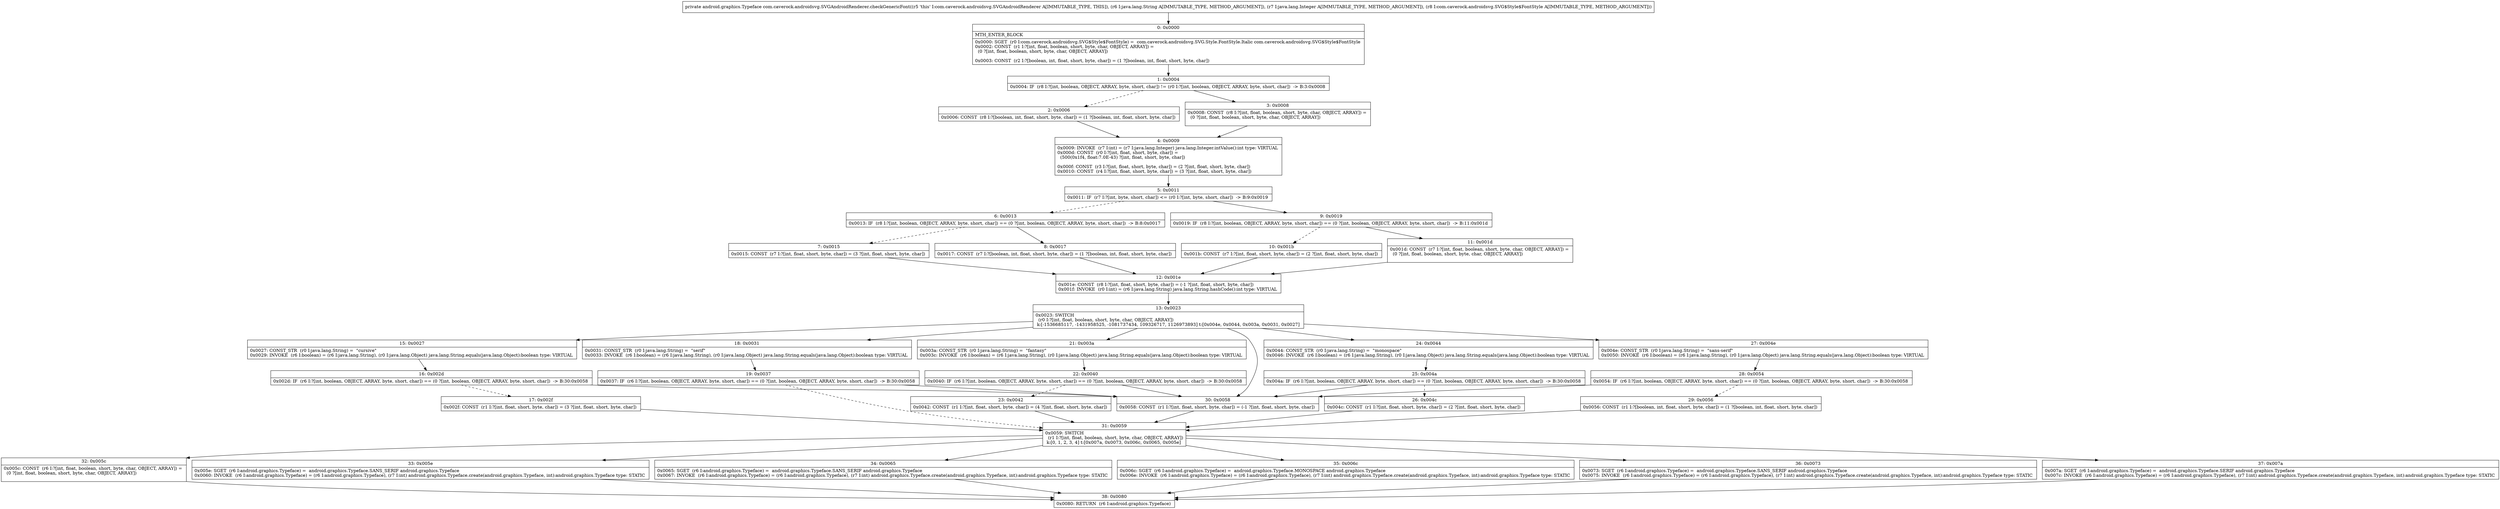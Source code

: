 digraph "CFG forcom.caverock.androidsvg.SVGAndroidRenderer.checkGenericFont(Ljava\/lang\/String;Ljava\/lang\/Integer;Lcom\/caverock\/androidsvg\/SVG$Style$FontStyle;)Landroid\/graphics\/Typeface;" {
Node_0 [shape=record,label="{0\:\ 0x0000|MTH_ENTER_BLOCK\l|0x0000: SGET  (r0 I:com.caverock.androidsvg.SVG$Style$FontStyle) =  com.caverock.androidsvg.SVG.Style.FontStyle.Italic com.caverock.androidsvg.SVG$Style$FontStyle \l0x0002: CONST  (r1 I:?[int, float, boolean, short, byte, char, OBJECT, ARRAY]) = \l  (0 ?[int, float, boolean, short, byte, char, OBJECT, ARRAY])\l \l0x0003: CONST  (r2 I:?[boolean, int, float, short, byte, char]) = (1 ?[boolean, int, float, short, byte, char]) \l}"];
Node_1 [shape=record,label="{1\:\ 0x0004|0x0004: IF  (r8 I:?[int, boolean, OBJECT, ARRAY, byte, short, char]) != (r0 I:?[int, boolean, OBJECT, ARRAY, byte, short, char])  \-\> B:3:0x0008 \l}"];
Node_2 [shape=record,label="{2\:\ 0x0006|0x0006: CONST  (r8 I:?[boolean, int, float, short, byte, char]) = (1 ?[boolean, int, float, short, byte, char]) \l}"];
Node_3 [shape=record,label="{3\:\ 0x0008|0x0008: CONST  (r8 I:?[int, float, boolean, short, byte, char, OBJECT, ARRAY]) = \l  (0 ?[int, float, boolean, short, byte, char, OBJECT, ARRAY])\l \l}"];
Node_4 [shape=record,label="{4\:\ 0x0009|0x0009: INVOKE  (r7 I:int) = (r7 I:java.lang.Integer) java.lang.Integer.intValue():int type: VIRTUAL \l0x000d: CONST  (r0 I:?[int, float, short, byte, char]) = \l  (500(0x1f4, float:7.0E\-43) ?[int, float, short, byte, char])\l \l0x000f: CONST  (r3 I:?[int, float, short, byte, char]) = (2 ?[int, float, short, byte, char]) \l0x0010: CONST  (r4 I:?[int, float, short, byte, char]) = (3 ?[int, float, short, byte, char]) \l}"];
Node_5 [shape=record,label="{5\:\ 0x0011|0x0011: IF  (r7 I:?[int, byte, short, char]) \<= (r0 I:?[int, byte, short, char])  \-\> B:9:0x0019 \l}"];
Node_6 [shape=record,label="{6\:\ 0x0013|0x0013: IF  (r8 I:?[int, boolean, OBJECT, ARRAY, byte, short, char]) == (0 ?[int, boolean, OBJECT, ARRAY, byte, short, char])  \-\> B:8:0x0017 \l}"];
Node_7 [shape=record,label="{7\:\ 0x0015|0x0015: CONST  (r7 I:?[int, float, short, byte, char]) = (3 ?[int, float, short, byte, char]) \l}"];
Node_8 [shape=record,label="{8\:\ 0x0017|0x0017: CONST  (r7 I:?[boolean, int, float, short, byte, char]) = (1 ?[boolean, int, float, short, byte, char]) \l}"];
Node_9 [shape=record,label="{9\:\ 0x0019|0x0019: IF  (r8 I:?[int, boolean, OBJECT, ARRAY, byte, short, char]) == (0 ?[int, boolean, OBJECT, ARRAY, byte, short, char])  \-\> B:11:0x001d \l}"];
Node_10 [shape=record,label="{10\:\ 0x001b|0x001b: CONST  (r7 I:?[int, float, short, byte, char]) = (2 ?[int, float, short, byte, char]) \l}"];
Node_11 [shape=record,label="{11\:\ 0x001d|0x001d: CONST  (r7 I:?[int, float, boolean, short, byte, char, OBJECT, ARRAY]) = \l  (0 ?[int, float, boolean, short, byte, char, OBJECT, ARRAY])\l \l}"];
Node_12 [shape=record,label="{12\:\ 0x001e|0x001e: CONST  (r8 I:?[int, float, short, byte, char]) = (\-1 ?[int, float, short, byte, char]) \l0x001f: INVOKE  (r0 I:int) = (r6 I:java.lang.String) java.lang.String.hashCode():int type: VIRTUAL \l}"];
Node_13 [shape=record,label="{13\:\ 0x0023|0x0023: SWITCH  \l  (r0 I:?[int, float, boolean, short, byte, char, OBJECT, ARRAY])\l k:[\-1536685117, \-1431958525, \-1081737434, 109326717, 1126973893] t:[0x004e, 0x0044, 0x003a, 0x0031, 0x0027] \l}"];
Node_15 [shape=record,label="{15\:\ 0x0027|0x0027: CONST_STR  (r0 I:java.lang.String) =  \"cursive\" \l0x0029: INVOKE  (r6 I:boolean) = (r6 I:java.lang.String), (r0 I:java.lang.Object) java.lang.String.equals(java.lang.Object):boolean type: VIRTUAL \l}"];
Node_16 [shape=record,label="{16\:\ 0x002d|0x002d: IF  (r6 I:?[int, boolean, OBJECT, ARRAY, byte, short, char]) == (0 ?[int, boolean, OBJECT, ARRAY, byte, short, char])  \-\> B:30:0x0058 \l}"];
Node_17 [shape=record,label="{17\:\ 0x002f|0x002f: CONST  (r1 I:?[int, float, short, byte, char]) = (3 ?[int, float, short, byte, char]) \l}"];
Node_18 [shape=record,label="{18\:\ 0x0031|0x0031: CONST_STR  (r0 I:java.lang.String) =  \"serif\" \l0x0033: INVOKE  (r6 I:boolean) = (r6 I:java.lang.String), (r0 I:java.lang.Object) java.lang.String.equals(java.lang.Object):boolean type: VIRTUAL \l}"];
Node_19 [shape=record,label="{19\:\ 0x0037|0x0037: IF  (r6 I:?[int, boolean, OBJECT, ARRAY, byte, short, char]) == (0 ?[int, boolean, OBJECT, ARRAY, byte, short, char])  \-\> B:30:0x0058 \l}"];
Node_21 [shape=record,label="{21\:\ 0x003a|0x003a: CONST_STR  (r0 I:java.lang.String) =  \"fantasy\" \l0x003c: INVOKE  (r6 I:boolean) = (r6 I:java.lang.String), (r0 I:java.lang.Object) java.lang.String.equals(java.lang.Object):boolean type: VIRTUAL \l}"];
Node_22 [shape=record,label="{22\:\ 0x0040|0x0040: IF  (r6 I:?[int, boolean, OBJECT, ARRAY, byte, short, char]) == (0 ?[int, boolean, OBJECT, ARRAY, byte, short, char])  \-\> B:30:0x0058 \l}"];
Node_23 [shape=record,label="{23\:\ 0x0042|0x0042: CONST  (r1 I:?[int, float, short, byte, char]) = (4 ?[int, float, short, byte, char]) \l}"];
Node_24 [shape=record,label="{24\:\ 0x0044|0x0044: CONST_STR  (r0 I:java.lang.String) =  \"monospace\" \l0x0046: INVOKE  (r6 I:boolean) = (r6 I:java.lang.String), (r0 I:java.lang.Object) java.lang.String.equals(java.lang.Object):boolean type: VIRTUAL \l}"];
Node_25 [shape=record,label="{25\:\ 0x004a|0x004a: IF  (r6 I:?[int, boolean, OBJECT, ARRAY, byte, short, char]) == (0 ?[int, boolean, OBJECT, ARRAY, byte, short, char])  \-\> B:30:0x0058 \l}"];
Node_26 [shape=record,label="{26\:\ 0x004c|0x004c: CONST  (r1 I:?[int, float, short, byte, char]) = (2 ?[int, float, short, byte, char]) \l}"];
Node_27 [shape=record,label="{27\:\ 0x004e|0x004e: CONST_STR  (r0 I:java.lang.String) =  \"sans\-serif\" \l0x0050: INVOKE  (r6 I:boolean) = (r6 I:java.lang.String), (r0 I:java.lang.Object) java.lang.String.equals(java.lang.Object):boolean type: VIRTUAL \l}"];
Node_28 [shape=record,label="{28\:\ 0x0054|0x0054: IF  (r6 I:?[int, boolean, OBJECT, ARRAY, byte, short, char]) == (0 ?[int, boolean, OBJECT, ARRAY, byte, short, char])  \-\> B:30:0x0058 \l}"];
Node_29 [shape=record,label="{29\:\ 0x0056|0x0056: CONST  (r1 I:?[boolean, int, float, short, byte, char]) = (1 ?[boolean, int, float, short, byte, char]) \l}"];
Node_30 [shape=record,label="{30\:\ 0x0058|0x0058: CONST  (r1 I:?[int, float, short, byte, char]) = (\-1 ?[int, float, short, byte, char]) \l}"];
Node_31 [shape=record,label="{31\:\ 0x0059|0x0059: SWITCH  \l  (r1 I:?[int, float, boolean, short, byte, char, OBJECT, ARRAY])\l k:[0, 1, 2, 3, 4] t:[0x007a, 0x0073, 0x006c, 0x0065, 0x005e] \l}"];
Node_32 [shape=record,label="{32\:\ 0x005c|0x005c: CONST  (r6 I:?[int, float, boolean, short, byte, char, OBJECT, ARRAY]) = \l  (0 ?[int, float, boolean, short, byte, char, OBJECT, ARRAY])\l \l}"];
Node_33 [shape=record,label="{33\:\ 0x005e|0x005e: SGET  (r6 I:android.graphics.Typeface) =  android.graphics.Typeface.SANS_SERIF android.graphics.Typeface \l0x0060: INVOKE  (r6 I:android.graphics.Typeface) = (r6 I:android.graphics.Typeface), (r7 I:int) android.graphics.Typeface.create(android.graphics.Typeface, int):android.graphics.Typeface type: STATIC \l}"];
Node_34 [shape=record,label="{34\:\ 0x0065|0x0065: SGET  (r6 I:android.graphics.Typeface) =  android.graphics.Typeface.SANS_SERIF android.graphics.Typeface \l0x0067: INVOKE  (r6 I:android.graphics.Typeface) = (r6 I:android.graphics.Typeface), (r7 I:int) android.graphics.Typeface.create(android.graphics.Typeface, int):android.graphics.Typeface type: STATIC \l}"];
Node_35 [shape=record,label="{35\:\ 0x006c|0x006c: SGET  (r6 I:android.graphics.Typeface) =  android.graphics.Typeface.MONOSPACE android.graphics.Typeface \l0x006e: INVOKE  (r6 I:android.graphics.Typeface) = (r6 I:android.graphics.Typeface), (r7 I:int) android.graphics.Typeface.create(android.graphics.Typeface, int):android.graphics.Typeface type: STATIC \l}"];
Node_36 [shape=record,label="{36\:\ 0x0073|0x0073: SGET  (r6 I:android.graphics.Typeface) =  android.graphics.Typeface.SANS_SERIF android.graphics.Typeface \l0x0075: INVOKE  (r6 I:android.graphics.Typeface) = (r6 I:android.graphics.Typeface), (r7 I:int) android.graphics.Typeface.create(android.graphics.Typeface, int):android.graphics.Typeface type: STATIC \l}"];
Node_37 [shape=record,label="{37\:\ 0x007a|0x007a: SGET  (r6 I:android.graphics.Typeface) =  android.graphics.Typeface.SERIF android.graphics.Typeface \l0x007c: INVOKE  (r6 I:android.graphics.Typeface) = (r6 I:android.graphics.Typeface), (r7 I:int) android.graphics.Typeface.create(android.graphics.Typeface, int):android.graphics.Typeface type: STATIC \l}"];
Node_38 [shape=record,label="{38\:\ 0x0080|0x0080: RETURN  (r6 I:android.graphics.Typeface) \l}"];
MethodNode[shape=record,label="{private android.graphics.Typeface com.caverock.androidsvg.SVGAndroidRenderer.checkGenericFont((r5 'this' I:com.caverock.androidsvg.SVGAndroidRenderer A[IMMUTABLE_TYPE, THIS]), (r6 I:java.lang.String A[IMMUTABLE_TYPE, METHOD_ARGUMENT]), (r7 I:java.lang.Integer A[IMMUTABLE_TYPE, METHOD_ARGUMENT]), (r8 I:com.caverock.androidsvg.SVG$Style$FontStyle A[IMMUTABLE_TYPE, METHOD_ARGUMENT])) }"];
MethodNode -> Node_0;
Node_0 -> Node_1;
Node_1 -> Node_2[style=dashed];
Node_1 -> Node_3;
Node_2 -> Node_4;
Node_3 -> Node_4;
Node_4 -> Node_5;
Node_5 -> Node_6[style=dashed];
Node_5 -> Node_9;
Node_6 -> Node_7[style=dashed];
Node_6 -> Node_8;
Node_7 -> Node_12;
Node_8 -> Node_12;
Node_9 -> Node_10[style=dashed];
Node_9 -> Node_11;
Node_10 -> Node_12;
Node_11 -> Node_12;
Node_12 -> Node_13;
Node_13 -> Node_15;
Node_13 -> Node_18;
Node_13 -> Node_21;
Node_13 -> Node_24;
Node_13 -> Node_27;
Node_13 -> Node_30;
Node_15 -> Node_16;
Node_16 -> Node_17[style=dashed];
Node_16 -> Node_30;
Node_17 -> Node_31;
Node_18 -> Node_19;
Node_19 -> Node_30;
Node_19 -> Node_31[style=dashed];
Node_21 -> Node_22;
Node_22 -> Node_23[style=dashed];
Node_22 -> Node_30;
Node_23 -> Node_31;
Node_24 -> Node_25;
Node_25 -> Node_26[style=dashed];
Node_25 -> Node_30;
Node_26 -> Node_31;
Node_27 -> Node_28;
Node_28 -> Node_29[style=dashed];
Node_28 -> Node_30;
Node_29 -> Node_31;
Node_30 -> Node_31;
Node_31 -> Node_32;
Node_31 -> Node_33;
Node_31 -> Node_34;
Node_31 -> Node_35;
Node_31 -> Node_36;
Node_31 -> Node_37;
Node_32 -> Node_38;
Node_33 -> Node_38;
Node_34 -> Node_38;
Node_35 -> Node_38;
Node_36 -> Node_38;
Node_37 -> Node_38;
}

